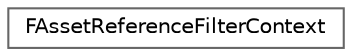 digraph "Graphical Class Hierarchy"
{
 // INTERACTIVE_SVG=YES
 // LATEX_PDF_SIZE
  bgcolor="transparent";
  edge [fontname=Helvetica,fontsize=10,labelfontname=Helvetica,labelfontsize=10];
  node [fontname=Helvetica,fontsize=10,shape=box,height=0.2,width=0.4];
  rankdir="LR";
  Node0 [id="Node000000",label="FAssetReferenceFilterContext",height=0.2,width=0.4,color="grey40", fillcolor="white", style="filled",URL="$da/dbb/structFAssetReferenceFilterContext.html",tooltip="Struct used in filtering allowed references between assets."];
}
